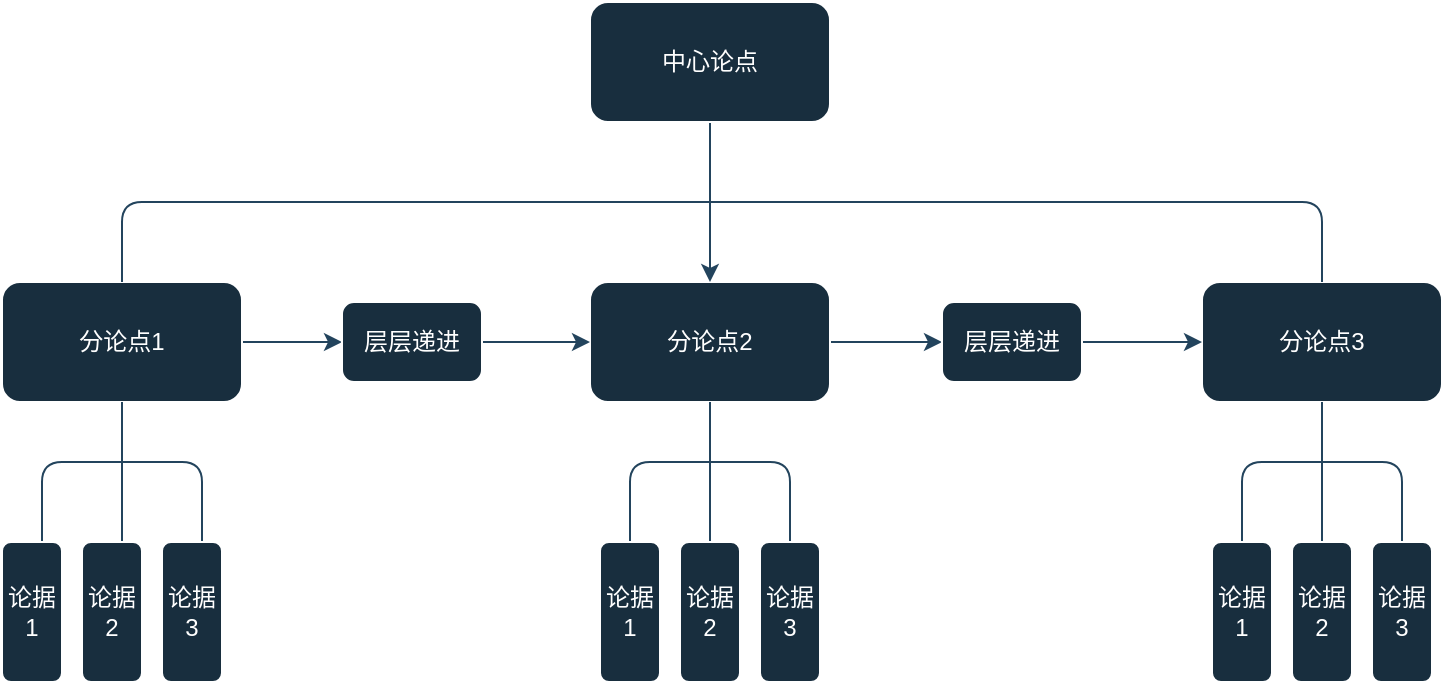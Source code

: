 <mxfile version="22.1.5" type="github">
  <diagram name="第 1 页" id="Iaugv8z-BwiFgZ6Wqe3V">
    <mxGraphModel dx="1434" dy="758" grid="1" gridSize="10" guides="1" tooltips="1" connect="1" arrows="1" fold="1" page="1" pageScale="1" pageWidth="827" pageHeight="1169" math="0" shadow="0">
      <root>
        <mxCell id="0" />
        <mxCell id="1" parent="0" />
        <mxCell id="tyzIbqsIVk9Y_aYn8fkY-44" value="" style="edgeStyle=orthogonalEdgeStyle;rounded=1;orthogonalLoop=1;jettySize=auto;html=1;labelBackgroundColor=none;strokeColor=#23445D;fontColor=default;" edge="1" parent="1" source="tyzIbqsIVk9Y_aYn8fkY-1" target="tyzIbqsIVk9Y_aYn8fkY-7">
          <mxGeometry relative="1" as="geometry" />
        </mxCell>
        <mxCell id="tyzIbqsIVk9Y_aYn8fkY-1" value="分论点2" style="rounded=1;whiteSpace=wrap;html=1;labelBackgroundColor=none;fillColor=#182E3E;strokeColor=#FFFFFF;fontColor=#FFFFFF;" vertex="1" parent="1">
          <mxGeometry x="354" y="360" width="120" height="60" as="geometry" />
        </mxCell>
        <mxCell id="tyzIbqsIVk9Y_aYn8fkY-12" style="edgeStyle=orthogonalEdgeStyle;rounded=1;orthogonalLoop=1;jettySize=auto;html=1;entryX=0.5;entryY=0;entryDx=0;entryDy=0;labelBackgroundColor=none;strokeColor=#23445D;fontColor=default;" edge="1" parent="1" source="tyzIbqsIVk9Y_aYn8fkY-2" target="tyzIbqsIVk9Y_aYn8fkY-1">
          <mxGeometry relative="1" as="geometry">
            <mxPoint x="414" y="320" as="targetPoint" />
          </mxGeometry>
        </mxCell>
        <mxCell id="tyzIbqsIVk9Y_aYn8fkY-2" value="中心论点" style="rounded=1;whiteSpace=wrap;html=1;labelBackgroundColor=none;fillColor=#182E3E;strokeColor=#FFFFFF;fontColor=#FFFFFF;" vertex="1" parent="1">
          <mxGeometry x="354" y="220" width="120" height="60" as="geometry" />
        </mxCell>
        <mxCell id="tyzIbqsIVk9Y_aYn8fkY-13" value="" style="edgeStyle=orthogonalEdgeStyle;rounded=1;orthogonalLoop=1;jettySize=auto;html=1;labelBackgroundColor=none;strokeColor=#23445D;fontColor=default;" edge="1" parent="1" source="tyzIbqsIVk9Y_aYn8fkY-3" target="tyzIbqsIVk9Y_aYn8fkY-6">
          <mxGeometry relative="1" as="geometry" />
        </mxCell>
        <mxCell id="tyzIbqsIVk9Y_aYn8fkY-3" value="分论点1" style="rounded=1;whiteSpace=wrap;html=1;labelBackgroundColor=none;fillColor=#182E3E;strokeColor=#FFFFFF;fontColor=#FFFFFF;" vertex="1" parent="1">
          <mxGeometry x="60" y="360" width="120" height="60" as="geometry" />
        </mxCell>
        <mxCell id="tyzIbqsIVk9Y_aYn8fkY-4" value="分论点3" style="rounded=1;whiteSpace=wrap;html=1;labelBackgroundColor=none;fillColor=#182E3E;strokeColor=#FFFFFF;fontColor=#FFFFFF;" vertex="1" parent="1">
          <mxGeometry x="660" y="360" width="120" height="60" as="geometry" />
        </mxCell>
        <mxCell id="tyzIbqsIVk9Y_aYn8fkY-14" value="" style="edgeStyle=orthogonalEdgeStyle;rounded=1;orthogonalLoop=1;jettySize=auto;html=1;labelBackgroundColor=none;strokeColor=#23445D;fontColor=default;" edge="1" parent="1" source="tyzIbqsIVk9Y_aYn8fkY-6" target="tyzIbqsIVk9Y_aYn8fkY-1">
          <mxGeometry relative="1" as="geometry" />
        </mxCell>
        <mxCell id="tyzIbqsIVk9Y_aYn8fkY-6" value="层层递进" style="rounded=1;whiteSpace=wrap;html=1;labelBackgroundColor=none;fillColor=#182E3E;strokeColor=#FFFFFF;fontColor=#FFFFFF;" vertex="1" parent="1">
          <mxGeometry x="230" y="370" width="70" height="40" as="geometry" />
        </mxCell>
        <mxCell id="tyzIbqsIVk9Y_aYn8fkY-45" value="" style="edgeStyle=orthogonalEdgeStyle;rounded=1;orthogonalLoop=1;jettySize=auto;html=1;labelBackgroundColor=none;strokeColor=#23445D;fontColor=default;" edge="1" parent="1" source="tyzIbqsIVk9Y_aYn8fkY-7" target="tyzIbqsIVk9Y_aYn8fkY-4">
          <mxGeometry relative="1" as="geometry" />
        </mxCell>
        <mxCell id="tyzIbqsIVk9Y_aYn8fkY-7" value="层层递进" style="rounded=1;whiteSpace=wrap;html=1;labelBackgroundColor=none;fillColor=#182E3E;strokeColor=#FFFFFF;fontColor=#FFFFFF;" vertex="1" parent="1">
          <mxGeometry x="530" y="370" width="70" height="40" as="geometry" />
        </mxCell>
        <mxCell id="tyzIbqsIVk9Y_aYn8fkY-10" value="" style="endArrow=none;html=1;rounded=1;labelBackgroundColor=none;strokeColor=#23445D;fontColor=default;" edge="1" parent="1">
          <mxGeometry width="50" height="50" relative="1" as="geometry">
            <mxPoint x="120" y="360" as="sourcePoint" />
            <mxPoint x="420" y="320" as="targetPoint" />
            <Array as="points">
              <mxPoint x="120" y="320" />
            </Array>
          </mxGeometry>
        </mxCell>
        <mxCell id="tyzIbqsIVk9Y_aYn8fkY-11" value="" style="endArrow=none;html=1;rounded=1;entryX=0.5;entryY=0;entryDx=0;entryDy=0;labelBackgroundColor=none;strokeColor=#23445D;fontColor=default;" edge="1" parent="1" target="tyzIbqsIVk9Y_aYn8fkY-4">
          <mxGeometry width="50" height="50" relative="1" as="geometry">
            <mxPoint x="420" y="320" as="sourcePoint" />
            <mxPoint x="720" y="350" as="targetPoint" />
            <Array as="points">
              <mxPoint x="720" y="320" />
            </Array>
          </mxGeometry>
        </mxCell>
        <mxCell id="tyzIbqsIVk9Y_aYn8fkY-23" value="" style="endArrow=none;html=1;rounded=1;labelBackgroundColor=none;strokeColor=#23445D;fontColor=default;" edge="1" parent="1">
          <mxGeometry width="50" height="50" relative="1" as="geometry">
            <mxPoint x="80" y="490" as="sourcePoint" />
            <mxPoint x="120" y="450" as="targetPoint" />
            <Array as="points">
              <mxPoint x="80" y="450" />
            </Array>
          </mxGeometry>
        </mxCell>
        <mxCell id="tyzIbqsIVk9Y_aYn8fkY-24" value="" style="endArrow=none;html=1;rounded=1;labelBackgroundColor=none;strokeColor=#23445D;fontColor=default;" edge="1" parent="1">
          <mxGeometry width="50" height="50" relative="1" as="geometry">
            <mxPoint x="120" y="450" as="sourcePoint" />
            <mxPoint x="160" y="490" as="targetPoint" />
            <Array as="points">
              <mxPoint x="160" y="450" />
            </Array>
          </mxGeometry>
        </mxCell>
        <mxCell id="tyzIbqsIVk9Y_aYn8fkY-27" value="" style="endArrow=none;html=1;rounded=1;labelBackgroundColor=none;strokeColor=#23445D;fontColor=default;" edge="1" parent="1">
          <mxGeometry width="50" height="50" relative="1" as="geometry">
            <mxPoint x="120" y="490" as="sourcePoint" />
            <mxPoint x="120" y="420" as="targetPoint" />
          </mxGeometry>
        </mxCell>
        <mxCell id="tyzIbqsIVk9Y_aYn8fkY-28" value="" style="endArrow=none;html=1;rounded=1;labelBackgroundColor=none;strokeColor=#23445D;fontColor=default;" edge="1" parent="1">
          <mxGeometry width="50" height="50" relative="1" as="geometry">
            <mxPoint x="374" y="490" as="sourcePoint" />
            <mxPoint x="414" y="450" as="targetPoint" />
            <Array as="points">
              <mxPoint x="374" y="450" />
            </Array>
          </mxGeometry>
        </mxCell>
        <mxCell id="tyzIbqsIVk9Y_aYn8fkY-29" value="" style="endArrow=none;html=1;rounded=1;labelBackgroundColor=none;strokeColor=#23445D;fontColor=default;" edge="1" parent="1">
          <mxGeometry width="50" height="50" relative="1" as="geometry">
            <mxPoint x="414" y="450" as="sourcePoint" />
            <mxPoint x="454" y="490" as="targetPoint" />
            <Array as="points">
              <mxPoint x="454" y="450" />
            </Array>
          </mxGeometry>
        </mxCell>
        <mxCell id="tyzIbqsIVk9Y_aYn8fkY-30" value="" style="endArrow=none;html=1;rounded=1;labelBackgroundColor=none;strokeColor=#23445D;fontColor=default;" edge="1" parent="1">
          <mxGeometry width="50" height="50" relative="1" as="geometry">
            <mxPoint x="414" y="490" as="sourcePoint" />
            <mxPoint x="414" y="420" as="targetPoint" />
          </mxGeometry>
        </mxCell>
        <mxCell id="tyzIbqsIVk9Y_aYn8fkY-31" value="" style="endArrow=none;html=1;rounded=1;labelBackgroundColor=none;strokeColor=#23445D;fontColor=default;" edge="1" parent="1">
          <mxGeometry width="50" height="50" relative="1" as="geometry">
            <mxPoint x="680" y="490" as="sourcePoint" />
            <mxPoint x="720" y="450" as="targetPoint" />
            <Array as="points">
              <mxPoint x="680" y="450" />
            </Array>
          </mxGeometry>
        </mxCell>
        <mxCell id="tyzIbqsIVk9Y_aYn8fkY-32" value="" style="endArrow=none;html=1;rounded=1;labelBackgroundColor=none;strokeColor=#23445D;fontColor=default;" edge="1" parent="1">
          <mxGeometry width="50" height="50" relative="1" as="geometry">
            <mxPoint x="720" y="450" as="sourcePoint" />
            <mxPoint x="760" y="490" as="targetPoint" />
            <Array as="points">
              <mxPoint x="760" y="450" />
            </Array>
          </mxGeometry>
        </mxCell>
        <mxCell id="tyzIbqsIVk9Y_aYn8fkY-33" value="" style="endArrow=none;html=1;rounded=1;labelBackgroundColor=none;strokeColor=#23445D;fontColor=default;" edge="1" parent="1">
          <mxGeometry width="50" height="50" relative="1" as="geometry">
            <mxPoint x="720" y="490" as="sourcePoint" />
            <mxPoint x="720" y="420" as="targetPoint" />
          </mxGeometry>
        </mxCell>
        <mxCell id="tyzIbqsIVk9Y_aYn8fkY-34" value="论据1" style="rounded=1;whiteSpace=wrap;html=1;direction=south;labelBackgroundColor=none;fillColor=#182E3E;strokeColor=#FFFFFF;fontColor=#FFFFFF;" vertex="1" parent="1">
          <mxGeometry x="60" y="490" width="30" height="70" as="geometry" />
        </mxCell>
        <mxCell id="tyzIbqsIVk9Y_aYn8fkY-36" value="论据2" style="rounded=1;whiteSpace=wrap;html=1;direction=south;labelBackgroundColor=none;fillColor=#182E3E;strokeColor=#FFFFFF;fontColor=#FFFFFF;" vertex="1" parent="1">
          <mxGeometry x="100" y="490" width="30" height="70" as="geometry" />
        </mxCell>
        <mxCell id="tyzIbqsIVk9Y_aYn8fkY-37" value="论据3" style="rounded=1;whiteSpace=wrap;html=1;direction=south;labelBackgroundColor=none;fillColor=#182E3E;strokeColor=#FFFFFF;fontColor=#FFFFFF;" vertex="1" parent="1">
          <mxGeometry x="140" y="490" width="30" height="70" as="geometry" />
        </mxCell>
        <mxCell id="tyzIbqsIVk9Y_aYn8fkY-46" value="论据1" style="rounded=1;whiteSpace=wrap;html=1;direction=south;labelBackgroundColor=none;fillColor=#182E3E;strokeColor=#FFFFFF;fontColor=#FFFFFF;" vertex="1" parent="1">
          <mxGeometry x="359" y="490" width="30" height="70" as="geometry" />
        </mxCell>
        <mxCell id="tyzIbqsIVk9Y_aYn8fkY-47" value="论据2" style="rounded=1;whiteSpace=wrap;html=1;direction=south;labelBackgroundColor=none;fillColor=#182E3E;strokeColor=#FFFFFF;fontColor=#FFFFFF;" vertex="1" parent="1">
          <mxGeometry x="399" y="490" width="30" height="70" as="geometry" />
        </mxCell>
        <mxCell id="tyzIbqsIVk9Y_aYn8fkY-48" value="论据3" style="rounded=1;whiteSpace=wrap;html=1;direction=south;labelBackgroundColor=none;fillColor=#182E3E;strokeColor=#FFFFFF;fontColor=#FFFFFF;" vertex="1" parent="1">
          <mxGeometry x="439" y="490" width="30" height="70" as="geometry" />
        </mxCell>
        <mxCell id="tyzIbqsIVk9Y_aYn8fkY-49" value="论据1" style="rounded=1;whiteSpace=wrap;html=1;direction=south;labelBackgroundColor=none;fillColor=#182E3E;strokeColor=#FFFFFF;fontColor=#FFFFFF;" vertex="1" parent="1">
          <mxGeometry x="665" y="490" width="30" height="70" as="geometry" />
        </mxCell>
        <mxCell id="tyzIbqsIVk9Y_aYn8fkY-50" value="论据2" style="rounded=1;whiteSpace=wrap;html=1;direction=south;labelBackgroundColor=none;fillColor=#182E3E;strokeColor=#FFFFFF;fontColor=#FFFFFF;" vertex="1" parent="1">
          <mxGeometry x="705" y="490" width="30" height="70" as="geometry" />
        </mxCell>
        <mxCell id="tyzIbqsIVk9Y_aYn8fkY-51" value="论据3" style="rounded=1;whiteSpace=wrap;html=1;direction=south;labelBackgroundColor=none;fillColor=#182E3E;strokeColor=#FFFFFF;fontColor=#FFFFFF;" vertex="1" parent="1">
          <mxGeometry x="745" y="490" width="30" height="70" as="geometry" />
        </mxCell>
      </root>
    </mxGraphModel>
  </diagram>
</mxfile>

